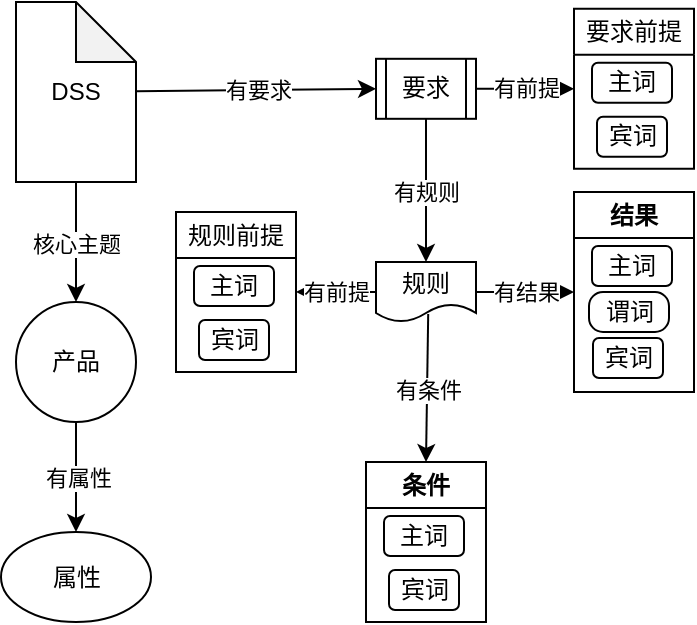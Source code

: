 <mxfile version="22.1.7" type="github">
  <diagram name="第 1 页" id="mmYeaYz6IpLw3gN7_6xA">
    <mxGraphModel dx="607" dy="314" grid="1" gridSize="10" guides="1" tooltips="1" connect="1" arrows="1" fold="1" page="1" pageScale="1" pageWidth="827" pageHeight="1169" math="0" shadow="0">
      <root>
        <mxCell id="0" />
        <mxCell id="1" parent="0" />
        <mxCell id="FaK1V-1xx2kYKJdkDcPP-4" style="rounded=0;orthogonalLoop=1;jettySize=auto;html=1;" edge="1" parent="1" source="FaK1V-1xx2kYKJdkDcPP-6" target="FaK1V-1xx2kYKJdkDcPP-2">
          <mxGeometry relative="1" as="geometry">
            <mxPoint x="130" y="135" as="sourcePoint" />
          </mxGeometry>
        </mxCell>
        <mxCell id="FaK1V-1xx2kYKJdkDcPP-5" value="核心主题" style="edgeLabel;html=1;align=center;verticalAlign=middle;resizable=0;points=[];" vertex="1" connectable="0" parent="FaK1V-1xx2kYKJdkDcPP-4">
          <mxGeometry x="0.015" relative="1" as="geometry">
            <mxPoint as="offset" />
          </mxGeometry>
        </mxCell>
        <mxCell id="FaK1V-1xx2kYKJdkDcPP-2" value="产品" style="ellipse;whiteSpace=wrap;html=1;aspect=fixed;" vertex="1" parent="1">
          <mxGeometry x="60" y="160" width="60" height="60" as="geometry" />
        </mxCell>
        <mxCell id="FaK1V-1xx2kYKJdkDcPP-6" value="DSS" style="shape=note;whiteSpace=wrap;html=1;backgroundOutline=1;darkOpacity=0.05;" vertex="1" parent="1">
          <mxGeometry x="60" y="10" width="60" height="90" as="geometry" />
        </mxCell>
        <mxCell id="FaK1V-1xx2kYKJdkDcPP-14" style="rounded=0;orthogonalLoop=1;jettySize=auto;html=1;exitX=0.5;exitY=1;exitDx=0;exitDy=0;entryX=0.5;entryY=0;entryDx=0;entryDy=0;" edge="1" parent="1" source="FaK1V-1xx2kYKJdkDcPP-2" target="FaK1V-1xx2kYKJdkDcPP-13">
          <mxGeometry relative="1" as="geometry">
            <mxPoint x="-77.4" y="375" as="targetPoint" />
          </mxGeometry>
        </mxCell>
        <mxCell id="FaK1V-1xx2kYKJdkDcPP-24" value="有属性" style="edgeLabel;html=1;align=center;verticalAlign=middle;resizable=0;points=[];" vertex="1" connectable="0" parent="FaK1V-1xx2kYKJdkDcPP-14">
          <mxGeometry x="0.004" y="1" relative="1" as="geometry">
            <mxPoint as="offset" />
          </mxGeometry>
        </mxCell>
        <mxCell id="FaK1V-1xx2kYKJdkDcPP-13" value="属性" style="ellipse;whiteSpace=wrap;html=1;" vertex="1" parent="1">
          <mxGeometry x="52.5" y="275" width="75" height="45" as="geometry" />
        </mxCell>
        <mxCell id="FaK1V-1xx2kYKJdkDcPP-16" value="要求" style="shape=process;whiteSpace=wrap;html=1;backgroundOutline=1;" vertex="1" parent="1">
          <mxGeometry x="240" y="38.4" width="50" height="30" as="geometry" />
        </mxCell>
        <mxCell id="FaK1V-1xx2kYKJdkDcPP-17" style="rounded=0;orthogonalLoop=1;jettySize=auto;html=1;entryX=0;entryY=0.5;entryDx=0;entryDy=0;" edge="1" parent="1" source="FaK1V-1xx2kYKJdkDcPP-6" target="FaK1V-1xx2kYKJdkDcPP-16">
          <mxGeometry relative="1" as="geometry">
            <mxPoint x="140" y="145" as="sourcePoint" />
            <mxPoint x="250" y="145" as="targetPoint" />
          </mxGeometry>
        </mxCell>
        <mxCell id="FaK1V-1xx2kYKJdkDcPP-18" value="有要求" style="edgeLabel;html=1;align=center;verticalAlign=middle;resizable=0;points=[];" vertex="1" connectable="0" parent="FaK1V-1xx2kYKJdkDcPP-17">
          <mxGeometry x="0.015" relative="1" as="geometry">
            <mxPoint as="offset" />
          </mxGeometry>
        </mxCell>
        <mxCell id="FaK1V-1xx2kYKJdkDcPP-25" style="rounded=0;orthogonalLoop=1;jettySize=auto;html=1;exitX=1;exitY=0.5;exitDx=0;exitDy=0;entryX=0;entryY=0.5;entryDx=0;entryDy=0;" edge="1" parent="1" source="FaK1V-1xx2kYKJdkDcPP-16" target="FaK1V-1xx2kYKJdkDcPP-87">
          <mxGeometry relative="1" as="geometry">
            <mxPoint x="340" y="60" as="targetPoint" />
            <mxPoint x="490" y="15" as="sourcePoint" />
          </mxGeometry>
        </mxCell>
        <mxCell id="FaK1V-1xx2kYKJdkDcPP-26" value="有前提" style="edgeLabel;html=1;align=center;verticalAlign=middle;resizable=0;points=[];" vertex="1" connectable="0" parent="FaK1V-1xx2kYKJdkDcPP-25">
          <mxGeometry x="0.004" y="1" relative="1" as="geometry">
            <mxPoint as="offset" />
          </mxGeometry>
        </mxCell>
        <mxCell id="FaK1V-1xx2kYKJdkDcPP-32" value="规则" style="shape=document;whiteSpace=wrap;html=1;boundedLbl=1;" vertex="1" parent="1">
          <mxGeometry x="240" y="140" width="50" height="30" as="geometry" />
        </mxCell>
        <mxCell id="FaK1V-1xx2kYKJdkDcPP-33" style="rounded=0;orthogonalLoop=1;jettySize=auto;html=1;exitX=0.5;exitY=1;exitDx=0;exitDy=0;entryX=0.5;entryY=0;entryDx=0;entryDy=0;" edge="1" parent="1" source="FaK1V-1xx2kYKJdkDcPP-16" target="FaK1V-1xx2kYKJdkDcPP-32">
          <mxGeometry relative="1" as="geometry">
            <mxPoint x="73.79" y="178.4" as="sourcePoint" />
            <mxPoint x="73.79" y="258.4" as="targetPoint" />
          </mxGeometry>
        </mxCell>
        <mxCell id="FaK1V-1xx2kYKJdkDcPP-34" value="有规则" style="edgeLabel;html=1;align=center;verticalAlign=middle;resizable=0;points=[];" vertex="1" connectable="0" parent="FaK1V-1xx2kYKJdkDcPP-33">
          <mxGeometry x="0.015" relative="1" as="geometry">
            <mxPoint as="offset" />
          </mxGeometry>
        </mxCell>
        <mxCell id="FaK1V-1xx2kYKJdkDcPP-36" style="rounded=0;orthogonalLoop=1;jettySize=auto;html=1;entryX=0.5;entryY=0;entryDx=0;entryDy=0;exitX=0.522;exitY=0.867;exitDx=0;exitDy=0;exitPerimeter=0;" edge="1" parent="1" source="FaK1V-1xx2kYKJdkDcPP-32" target="FaK1V-1xx2kYKJdkDcPP-71">
          <mxGeometry relative="1" as="geometry">
            <mxPoint x="230" y="250" as="sourcePoint" />
            <mxPoint x="255" y="340" as="targetPoint" />
          </mxGeometry>
        </mxCell>
        <mxCell id="FaK1V-1xx2kYKJdkDcPP-37" value="有条件" style="edgeLabel;html=1;align=center;verticalAlign=middle;resizable=0;points=[];" vertex="1" connectable="0" parent="FaK1V-1xx2kYKJdkDcPP-36">
          <mxGeometry x="0.015" relative="1" as="geometry">
            <mxPoint as="offset" />
          </mxGeometry>
        </mxCell>
        <mxCell id="FaK1V-1xx2kYKJdkDcPP-40" style="rounded=0;orthogonalLoop=1;jettySize=auto;html=1;exitX=1;exitY=0.5;exitDx=0;exitDy=0;entryX=0;entryY=0.5;entryDx=0;entryDy=0;" edge="1" parent="1" source="FaK1V-1xx2kYKJdkDcPP-32" target="FaK1V-1xx2kYKJdkDcPP-56">
          <mxGeometry relative="1" as="geometry">
            <mxPoint x="198" y="290" as="sourcePoint" />
            <mxPoint x="255.129" y="340" as="targetPoint" />
          </mxGeometry>
        </mxCell>
        <mxCell id="FaK1V-1xx2kYKJdkDcPP-41" value="有结果" style="edgeLabel;html=1;align=center;verticalAlign=middle;resizable=0;points=[];" vertex="1" connectable="0" parent="FaK1V-1xx2kYKJdkDcPP-40">
          <mxGeometry x="0.015" relative="1" as="geometry">
            <mxPoint as="offset" />
          </mxGeometry>
        </mxCell>
        <mxCell id="FaK1V-1xx2kYKJdkDcPP-52" style="rounded=0;orthogonalLoop=1;jettySize=auto;html=1;exitX=0;exitY=0.5;exitDx=0;exitDy=0;entryX=1;entryY=0.5;entryDx=0;entryDy=0;" edge="1" parent="1" source="FaK1V-1xx2kYKJdkDcPP-32" target="FaK1V-1xx2kYKJdkDcPP-84">
          <mxGeometry relative="1" as="geometry">
            <mxPoint x="244" y="284" as="sourcePoint" />
            <mxPoint x="293.79" y="230" as="targetPoint" />
          </mxGeometry>
        </mxCell>
        <mxCell id="FaK1V-1xx2kYKJdkDcPP-53" value="有前提" style="edgeLabel;html=1;align=center;verticalAlign=middle;resizable=0;points=[];" vertex="1" connectable="0" parent="FaK1V-1xx2kYKJdkDcPP-52">
          <mxGeometry x="0.015" relative="1" as="geometry">
            <mxPoint as="offset" />
          </mxGeometry>
        </mxCell>
        <mxCell id="FaK1V-1xx2kYKJdkDcPP-56" value="结果" style="swimlane;whiteSpace=wrap;html=1;" vertex="1" parent="1">
          <mxGeometry x="339" y="105" width="60" height="100" as="geometry" />
        </mxCell>
        <mxCell id="FaK1V-1xx2kYKJdkDcPP-57" value="主词" style="rounded=1;whiteSpace=wrap;html=1;" vertex="1" parent="FaK1V-1xx2kYKJdkDcPP-56">
          <mxGeometry x="9" y="27" width="40" height="20" as="geometry" />
        </mxCell>
        <mxCell id="FaK1V-1xx2kYKJdkDcPP-58" value="宾词" style="rounded=1;whiteSpace=wrap;html=1;" vertex="1" parent="FaK1V-1xx2kYKJdkDcPP-56">
          <mxGeometry x="9.5" y="73" width="35" height="20" as="geometry" />
        </mxCell>
        <mxCell id="FaK1V-1xx2kYKJdkDcPP-59" value="谓词" style="rounded=1;whiteSpace=wrap;html=1;arcSize=35;" vertex="1" parent="FaK1V-1xx2kYKJdkDcPP-56">
          <mxGeometry x="7.5" y="50" width="40" height="20" as="geometry" />
        </mxCell>
        <mxCell id="FaK1V-1xx2kYKJdkDcPP-71" value="条件" style="swimlane;whiteSpace=wrap;html=1;startSize=23;" vertex="1" parent="1">
          <mxGeometry x="235" y="240" width="60" height="80" as="geometry" />
        </mxCell>
        <mxCell id="FaK1V-1xx2kYKJdkDcPP-72" value="主词" style="rounded=1;whiteSpace=wrap;html=1;" vertex="1" parent="FaK1V-1xx2kYKJdkDcPP-71">
          <mxGeometry x="9" y="27" width="40" height="20" as="geometry" />
        </mxCell>
        <mxCell id="FaK1V-1xx2kYKJdkDcPP-73" value="宾词" style="rounded=1;whiteSpace=wrap;html=1;" vertex="1" parent="FaK1V-1xx2kYKJdkDcPP-71">
          <mxGeometry x="11.5" y="54" width="35" height="20" as="geometry" />
        </mxCell>
        <mxCell id="FaK1V-1xx2kYKJdkDcPP-84" value="&lt;span style=&quot;font-weight: normal;&quot;&gt;规则前提&lt;/span&gt;" style="swimlane;whiteSpace=wrap;html=1;startSize=23;" vertex="1" parent="1">
          <mxGeometry x="140.0" y="115" width="60" height="80" as="geometry" />
        </mxCell>
        <mxCell id="FaK1V-1xx2kYKJdkDcPP-85" value="主词" style="rounded=1;whiteSpace=wrap;html=1;" vertex="1" parent="FaK1V-1xx2kYKJdkDcPP-84">
          <mxGeometry x="9" y="27" width="40" height="20" as="geometry" />
        </mxCell>
        <mxCell id="FaK1V-1xx2kYKJdkDcPP-86" value="宾词" style="rounded=1;whiteSpace=wrap;html=1;" vertex="1" parent="FaK1V-1xx2kYKJdkDcPP-84">
          <mxGeometry x="11.5" y="54" width="35" height="20" as="geometry" />
        </mxCell>
        <mxCell id="FaK1V-1xx2kYKJdkDcPP-87" value="&lt;span style=&quot;font-weight: normal;&quot;&gt;要求前提&lt;/span&gt;" style="swimlane;whiteSpace=wrap;html=1;startSize=23;" vertex="1" parent="1">
          <mxGeometry x="339" y="13.4" width="60" height="80" as="geometry" />
        </mxCell>
        <mxCell id="FaK1V-1xx2kYKJdkDcPP-88" value="主词" style="rounded=1;whiteSpace=wrap;html=1;" vertex="1" parent="FaK1V-1xx2kYKJdkDcPP-87">
          <mxGeometry x="9" y="27" width="40" height="20" as="geometry" />
        </mxCell>
        <mxCell id="FaK1V-1xx2kYKJdkDcPP-89" value="宾词" style="rounded=1;whiteSpace=wrap;html=1;" vertex="1" parent="FaK1V-1xx2kYKJdkDcPP-87">
          <mxGeometry x="11.5" y="54" width="35" height="20" as="geometry" />
        </mxCell>
      </root>
    </mxGraphModel>
  </diagram>
</mxfile>
